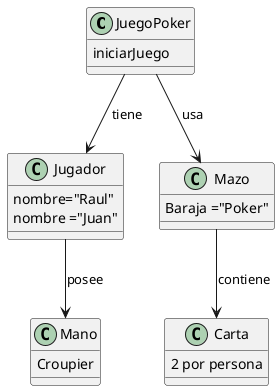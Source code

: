 @startuml

'Clase principal del juego
class JuegoPoker {
 iniciarJuego
}

'Clase que representa un jugador
class Jugador {
    nombre="Raul"
    nombre ="Juan"
}

'Clase que representa el mazo de cartas
class Mazo {
    Baraja ="Poker"
}

'Clase que representa una carta
class Carta {
    2 por persona
}

'Clase que representa la mano del jugador
class Mano {
    Croupier
}


JuegoPoker  --> Jugador : tiene 
JuegoPoker  --> Mazo : usa 
Jugador  --> Mano : posee 
Mazo  -->  Carta : contiene 

@enduml